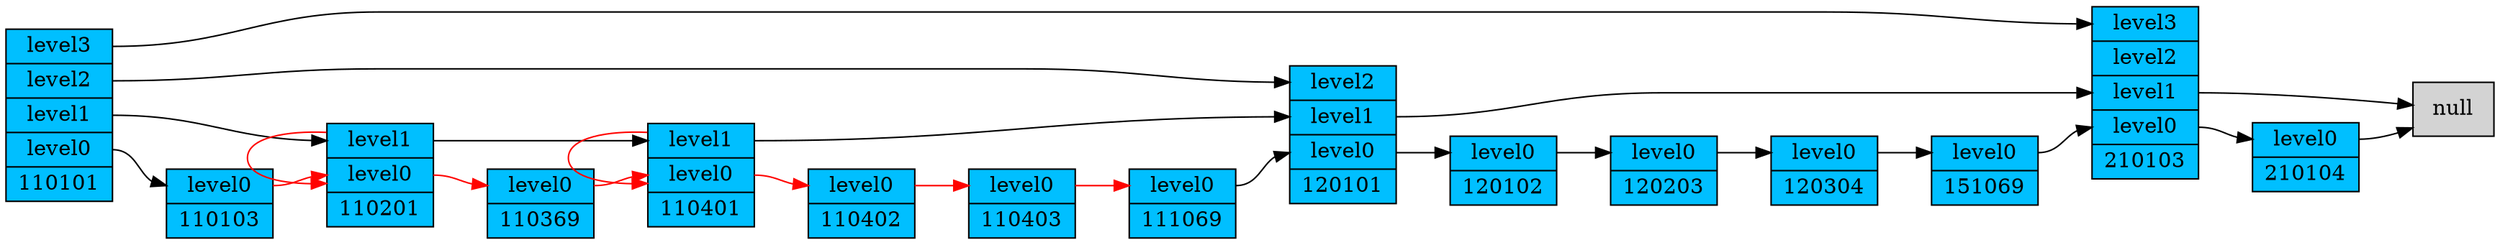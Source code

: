 strict digraph skiplist {
	rankdir = LR;
node [shape=record, style = filled];node110101 [label="<l3> level3 | <l2> level2 | <l1> level1 | <l0> level0 | 110101", fillcolor = "deepskyblue"];
node110103 [label="<l0> level0 | 110103", fillcolor = "deepskyblue"];
node110201 [label="<l1> level1 | <l0> level0 | 110201", fillcolor = "deepskyblue"];
node110369 [label="<l0> level0 | 110369", fillcolor = "deepskyblue"];
node110401 [label="<l1> level1 | <l0> level0 | 110401", fillcolor = "deepskyblue"];
node110402 [label="<l0> level0 | 110402", fillcolor = "deepskyblue"];
node110403 [label="<l0> level0 | 110403", fillcolor = "deepskyblue"];
node111069 [label="<l0> level0 | 111069", fillcolor = "deepskyblue"];
node120101 [label="<l2> level2 | <l1> level1 | <l0> level0 | 120101", fillcolor = "deepskyblue"];
node120102 [label="<l0> level0 | 120102", fillcolor = "deepskyblue"];
node120203 [label="<l0> level0 | 120203", fillcolor = "deepskyblue"];
node120304 [label="<l0> level0 | 120304", fillcolor = "deepskyblue"];
node151069 [label="<l0> level0 | 151069", fillcolor = "deepskyblue"];
node210103 [label="<l3> level3 | <l2> level2 | <l1> level1 | <l0> level0 | 210103", fillcolor = "deepskyblue"];
node210104 [label="<l0> level0 | 210104", fillcolor = "deepskyblue"];
	node110103:l0 -> node110201:l0 [color="0.002 0.999 0.999"];	node110201:l1 -> node110201:l0 [color="0.002 0.999 0.999"];	node110201:l0 -> node110369:l0 [color="0.002 0.999 0.999"];	node110369:l0 -> node110401:l0 [color="0.002 0.999 0.999"];	node110401:l1 -> node110401:l0 [color="0.002 0.999 0.999"];	node110401:l0 -> node110402:l0 [color="0.002 0.999 0.999"];	node110402:l0 -> node110403:l0 [color="0.002 0.999 0.999"];	node110403:l0 -> node111069:l0 [color="0.002 0.999 0.999"];node110101:l3 -> node210103:l3;
node110101:l2 -> node120101:l2;
node110101:l1 -> node110201:l1;
node110101:l0 -> node110103:l0;
node110103:l0 -> node110201:l0;
node110201:l1 -> node110401:l1;
node110201:l0 -> node110369:l0;
node110369:l0 -> node110401:l0;
node110401:l1 -> node120101:l1;
node110401:l0 -> node110402:l0;
node110402:l0 -> node110403:l0;
node110403:l0 -> node111069:l0;
node111069:l0 -> node120101:l0;
node120101:l2 -> node210103:l2;
node120101:l1 -> node210103:l1;
node120101:l0 -> node120102:l0;
node120102:l0 -> node120203:l0;
node120203:l0 -> node120304:l0;
node120304:l0 -> node151069:l0;
node151069:l0 -> node210103:l0;
node210103:l3 -> null;
node210103:l2 -> null;
node210103:l1 -> null;
node210103:l0 -> node210104:l0;
node210104:l0 -> null;

}
